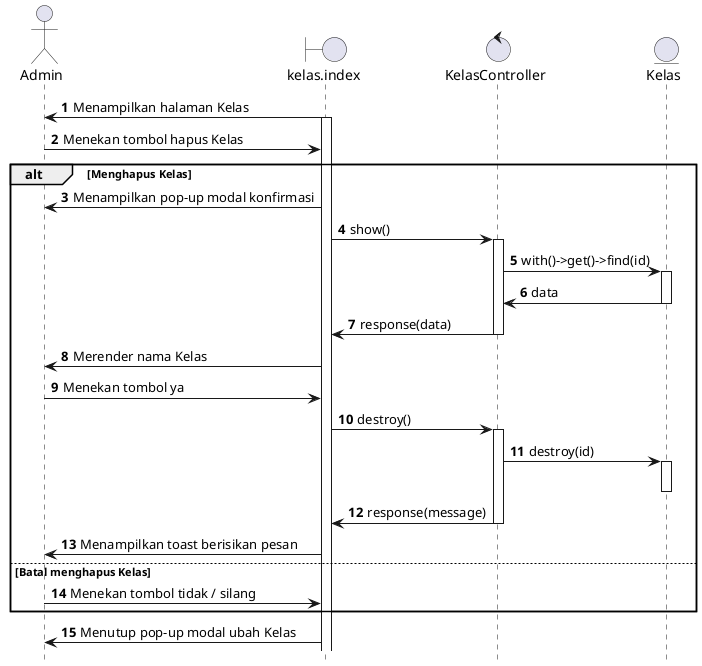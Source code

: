 @startuml sequence_diagram_hapus_kelas
hide footbox
autonumber

actor Admin
boundary kelas.index
control KelasController
entity Kelas

kelas.index -> Admin : Menampilkan halaman Kelas

activate kelas.index

Admin -> kelas.index : Menekan tombol hapus Kelas

alt Menghapus Kelas

kelas.index -> Admin : Menampilkan pop-up modal konfirmasi


kelas.index -> KelasController : show()

activate KelasController

KelasController -> Kelas : with()->get()->find(id)

activate Kelas

Kelas -> KelasController : data

deactivate Kelas

KelasController -> kelas.index : response(data)

deactivate KelasController

kelas.index -> Admin : Merender nama Kelas

Admin -> kelas.index : Menekan tombol ya

kelas.index -> KelasController : destroy()

activate KelasController

KelasController -> Kelas : destroy(id)

activate Kelas

deactivate Kelas

KelasController -> kelas.index : response(message)

deactivate KelasController

kelas.index -> Admin : Menampilkan toast berisikan pesan

else Batal menghapus Kelas

Admin -> kelas.index : Menekan tombol tidak / silang

end

kelas.index -> Admin : Menutup pop-up modal ubah Kelas

@enduml